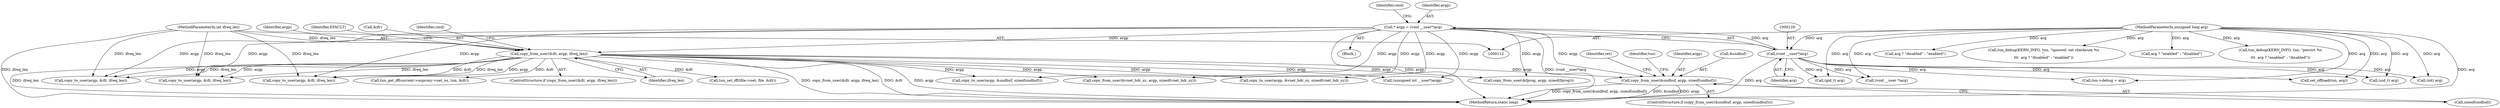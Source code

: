 digraph "0_linux_a117dacde0288f3ec60b6e5bcedae8fa37ee0dfc@pointer" {
"1000489" [label="(Call,copy_from_user(&sndbuf, argp, sizeof(sndbuf)))"];
"1000146" [label="(Call,copy_from_user(&ifr, argp, ifreq_len))"];
"1000126" [label="(Call,* argp = (void __user*)arg)"];
"1000128" [label="(Call,(void __user*)arg)"];
"1000115" [label="(MethodParameterIn,unsigned long arg)"];
"1000116" [label="(MethodParameterIn,int ifreq_len)"];
"1000128" [label="(Call,(void __user*)arg)"];
"1000146" [label="(Call,copy_from_user(&ifr, argp, ifreq_len))"];
"1000287" [label="(Call,tun_debug(KERN_INFO, tun, \"persist %s\n\",\n\t\t\t  arg ? \"enabled\" : \"disabled\"))"];
"1000488" [label="(ControlStructure,if (copy_from_user(&sndbuf, argp, sizeof(sndbuf))))"];
"1000505" [label="(Identifier,tun)"];
"1000126" [label="(Call,* argp = (void __user*)arg)"];
"1000139" [label="(Identifier,cmd)"];
"1000115" [label="(MethodParameterIn,unsigned long arg)"];
"1000127" [label="(Identifier,argp)"];
"1000531" [label="(Call,copy_from_user(&vnet_hdr_sz, argp, sizeof(vnet_hdr_sz)))"];
"1000317" [label="(Call,(gid_t) arg)"];
"1000116" [label="(MethodParameterIn,int ifreq_len)"];
"1000493" [label="(Call,sizeof(sndbuf))"];
"1000492" [label="(Identifier,argp)"];
"1000581" [label="(Call,copy_from_user(&fprog, argp, sizeof(fprog)))"];
"1000156" [label="(Identifier,cmd)"];
"1000145" [label="(ControlStructure,if (copy_from_user(&ifr, argp, ifreq_len)))"];
"1000434" [label="(Call,copy_to_user(argp, &ifr, ifreq_len))"];
"1000405" [label="(Call,(void __user *)arg)"];
"1000636" [label="(MethodReturn,static long)"];
"1000149" [label="(Identifier,argp)"];
"1000268" [label="(Call,arg ? \"disabled\" : \"enabled\")"];
"1000264" [label="(Call,tun_debug(KERN_INFO, tun, \"ignored: set checksum %s\n\",\n\t\t\t  arg ? \"disabled\" : \"enabled\"))"];
"1000354" [label="(Call,(int) arg)"];
"1000490" [label="(Call,&sndbuf)"];
"1000476" [label="(Call,copy_to_user(argp, &sndbuf, sizeof(sndbuf)))"];
"1000497" [label="(Identifier,ret)"];
"1000117" [label="(Block,)"];
"1000518" [label="(Call,copy_to_user(argp, &vnet_hdr_sz, sizeof(vnet_hdr_sz)))"];
"1000301" [label="(Call,(uid_t) arg)"];
"1000153" [label="(Identifier,EFAULT)"];
"1000197" [label="(Call,tun_set_iff(tfile->net, file, &ifr))"];
"1000130" [label="(Identifier,arg)"];
"1000371" [label="(Call,tun->debug = arg)"];
"1000240" [label="(Call,tun_get_iff(current->nsproxy->net_ns, tun, &ifr))"];
"1000170" [label="(Call,(unsigned int __user*)argp)"];
"1000147" [label="(Call,&ifr)"];
"1000253" [label="(Call,copy_to_user(argp, &ifr, ifreq_len))"];
"1000380" [label="(Call,set_offload(tun, arg))"];
"1000489" [label="(Call,copy_from_user(&sndbuf, argp, sizeof(sndbuf)))"];
"1000291" [label="(Call,arg ? \"enabled\" : \"disabled\")"];
"1000208" [label="(Call,copy_to_user(argp, &ifr, ifreq_len))"];
"1000150" [label="(Identifier,ifreq_len)"];
"1000489" -> "1000488"  [label="AST: "];
"1000489" -> "1000493"  [label="CFG: "];
"1000490" -> "1000489"  [label="AST: "];
"1000492" -> "1000489"  [label="AST: "];
"1000493" -> "1000489"  [label="AST: "];
"1000497" -> "1000489"  [label="CFG: "];
"1000505" -> "1000489"  [label="CFG: "];
"1000489" -> "1000636"  [label="DDG: copy_from_user(&sndbuf, argp, sizeof(sndbuf))"];
"1000489" -> "1000636"  [label="DDG: &sndbuf"];
"1000489" -> "1000636"  [label="DDG: argp"];
"1000146" -> "1000489"  [label="DDG: argp"];
"1000126" -> "1000489"  [label="DDG: argp"];
"1000146" -> "1000145"  [label="AST: "];
"1000146" -> "1000150"  [label="CFG: "];
"1000147" -> "1000146"  [label="AST: "];
"1000149" -> "1000146"  [label="AST: "];
"1000150" -> "1000146"  [label="AST: "];
"1000153" -> "1000146"  [label="CFG: "];
"1000156" -> "1000146"  [label="CFG: "];
"1000146" -> "1000636"  [label="DDG: argp"];
"1000146" -> "1000636"  [label="DDG: ifreq_len"];
"1000146" -> "1000636"  [label="DDG: copy_from_user(&ifr, argp, ifreq_len)"];
"1000146" -> "1000636"  [label="DDG: &ifr"];
"1000126" -> "1000146"  [label="DDG: argp"];
"1000116" -> "1000146"  [label="DDG: ifreq_len"];
"1000146" -> "1000170"  [label="DDG: argp"];
"1000146" -> "1000197"  [label="DDG: &ifr"];
"1000146" -> "1000208"  [label="DDG: argp"];
"1000146" -> "1000208"  [label="DDG: ifreq_len"];
"1000146" -> "1000240"  [label="DDG: &ifr"];
"1000146" -> "1000253"  [label="DDG: argp"];
"1000146" -> "1000253"  [label="DDG: ifreq_len"];
"1000146" -> "1000434"  [label="DDG: argp"];
"1000146" -> "1000434"  [label="DDG: &ifr"];
"1000146" -> "1000434"  [label="DDG: ifreq_len"];
"1000146" -> "1000476"  [label="DDG: argp"];
"1000146" -> "1000518"  [label="DDG: argp"];
"1000146" -> "1000531"  [label="DDG: argp"];
"1000146" -> "1000581"  [label="DDG: argp"];
"1000126" -> "1000117"  [label="AST: "];
"1000126" -> "1000128"  [label="CFG: "];
"1000127" -> "1000126"  [label="AST: "];
"1000128" -> "1000126"  [label="AST: "];
"1000139" -> "1000126"  [label="CFG: "];
"1000126" -> "1000636"  [label="DDG: argp"];
"1000126" -> "1000636"  [label="DDG: (void __user*)arg"];
"1000128" -> "1000126"  [label="DDG: arg"];
"1000126" -> "1000170"  [label="DDG: argp"];
"1000126" -> "1000208"  [label="DDG: argp"];
"1000126" -> "1000253"  [label="DDG: argp"];
"1000126" -> "1000434"  [label="DDG: argp"];
"1000126" -> "1000476"  [label="DDG: argp"];
"1000126" -> "1000518"  [label="DDG: argp"];
"1000126" -> "1000531"  [label="DDG: argp"];
"1000126" -> "1000581"  [label="DDG: argp"];
"1000128" -> "1000130"  [label="CFG: "];
"1000129" -> "1000128"  [label="AST: "];
"1000130" -> "1000128"  [label="AST: "];
"1000128" -> "1000636"  [label="DDG: arg"];
"1000115" -> "1000128"  [label="DDG: arg"];
"1000128" -> "1000301"  [label="DDG: arg"];
"1000128" -> "1000317"  [label="DDG: arg"];
"1000128" -> "1000354"  [label="DDG: arg"];
"1000128" -> "1000371"  [label="DDG: arg"];
"1000128" -> "1000380"  [label="DDG: arg"];
"1000128" -> "1000405"  [label="DDG: arg"];
"1000115" -> "1000112"  [label="AST: "];
"1000115" -> "1000636"  [label="DDG: arg"];
"1000115" -> "1000264"  [label="DDG: arg"];
"1000115" -> "1000268"  [label="DDG: arg"];
"1000115" -> "1000287"  [label="DDG: arg"];
"1000115" -> "1000291"  [label="DDG: arg"];
"1000115" -> "1000301"  [label="DDG: arg"];
"1000115" -> "1000317"  [label="DDG: arg"];
"1000115" -> "1000354"  [label="DDG: arg"];
"1000115" -> "1000371"  [label="DDG: arg"];
"1000115" -> "1000380"  [label="DDG: arg"];
"1000115" -> "1000405"  [label="DDG: arg"];
"1000116" -> "1000112"  [label="AST: "];
"1000116" -> "1000636"  [label="DDG: ifreq_len"];
"1000116" -> "1000208"  [label="DDG: ifreq_len"];
"1000116" -> "1000253"  [label="DDG: ifreq_len"];
"1000116" -> "1000434"  [label="DDG: ifreq_len"];
}
